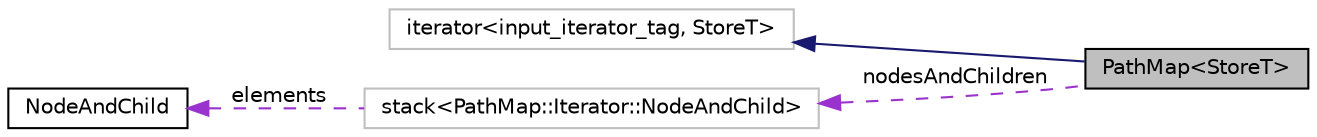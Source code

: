 digraph "PathMap&lt;StoreT&gt;::Iterator"
{
  edge [fontname="Helvetica",fontsize="10",labelfontname="Helvetica",labelfontsize="10"];
  node [fontname="Helvetica",fontsize="10",shape=record];
  rankdir="LR";
  Node3 [label="iterator\<input_iterator_tag, StoreT\>",height=0.2,width=0.4,color="grey75", fillcolor="white", style="filled"];
  Node4 [label="stack\<PathMap::Iterator::NodeAndChild\>",height=0.2,width=0.4,color="grey75", fillcolor="white", style="filled"];
  Node2 [label="PathMap\<StoreT\>",height=0.2,width=0.4,color="black", fillcolor="grey75", style="filled", fontcolor="black"];
  Node3 -> Node2 [dir="back",color="midnightblue",fontsize="10",style="solid",fontname="Helvetica"];
  Node4 -> Node2 [dir="back",color="darkorchid3",fontsize="10",style="dashed",label=" nodesAndChildren" ,fontname="Helvetica"];
  Node5 -> Node4 [dir="back",color="darkorchid3",fontsize="10",style="dashed",label=" elements" ,fontname="Helvetica"];
  Node5 [label="NodeAndChild",height=0.2,width=0.4,color="black", fillcolor="white", style="filled",URL="$structaworx_1_1lib_1_1containers_1_1PathMap_1_1Iterator_1_1NodeAndChild.html"];
}

